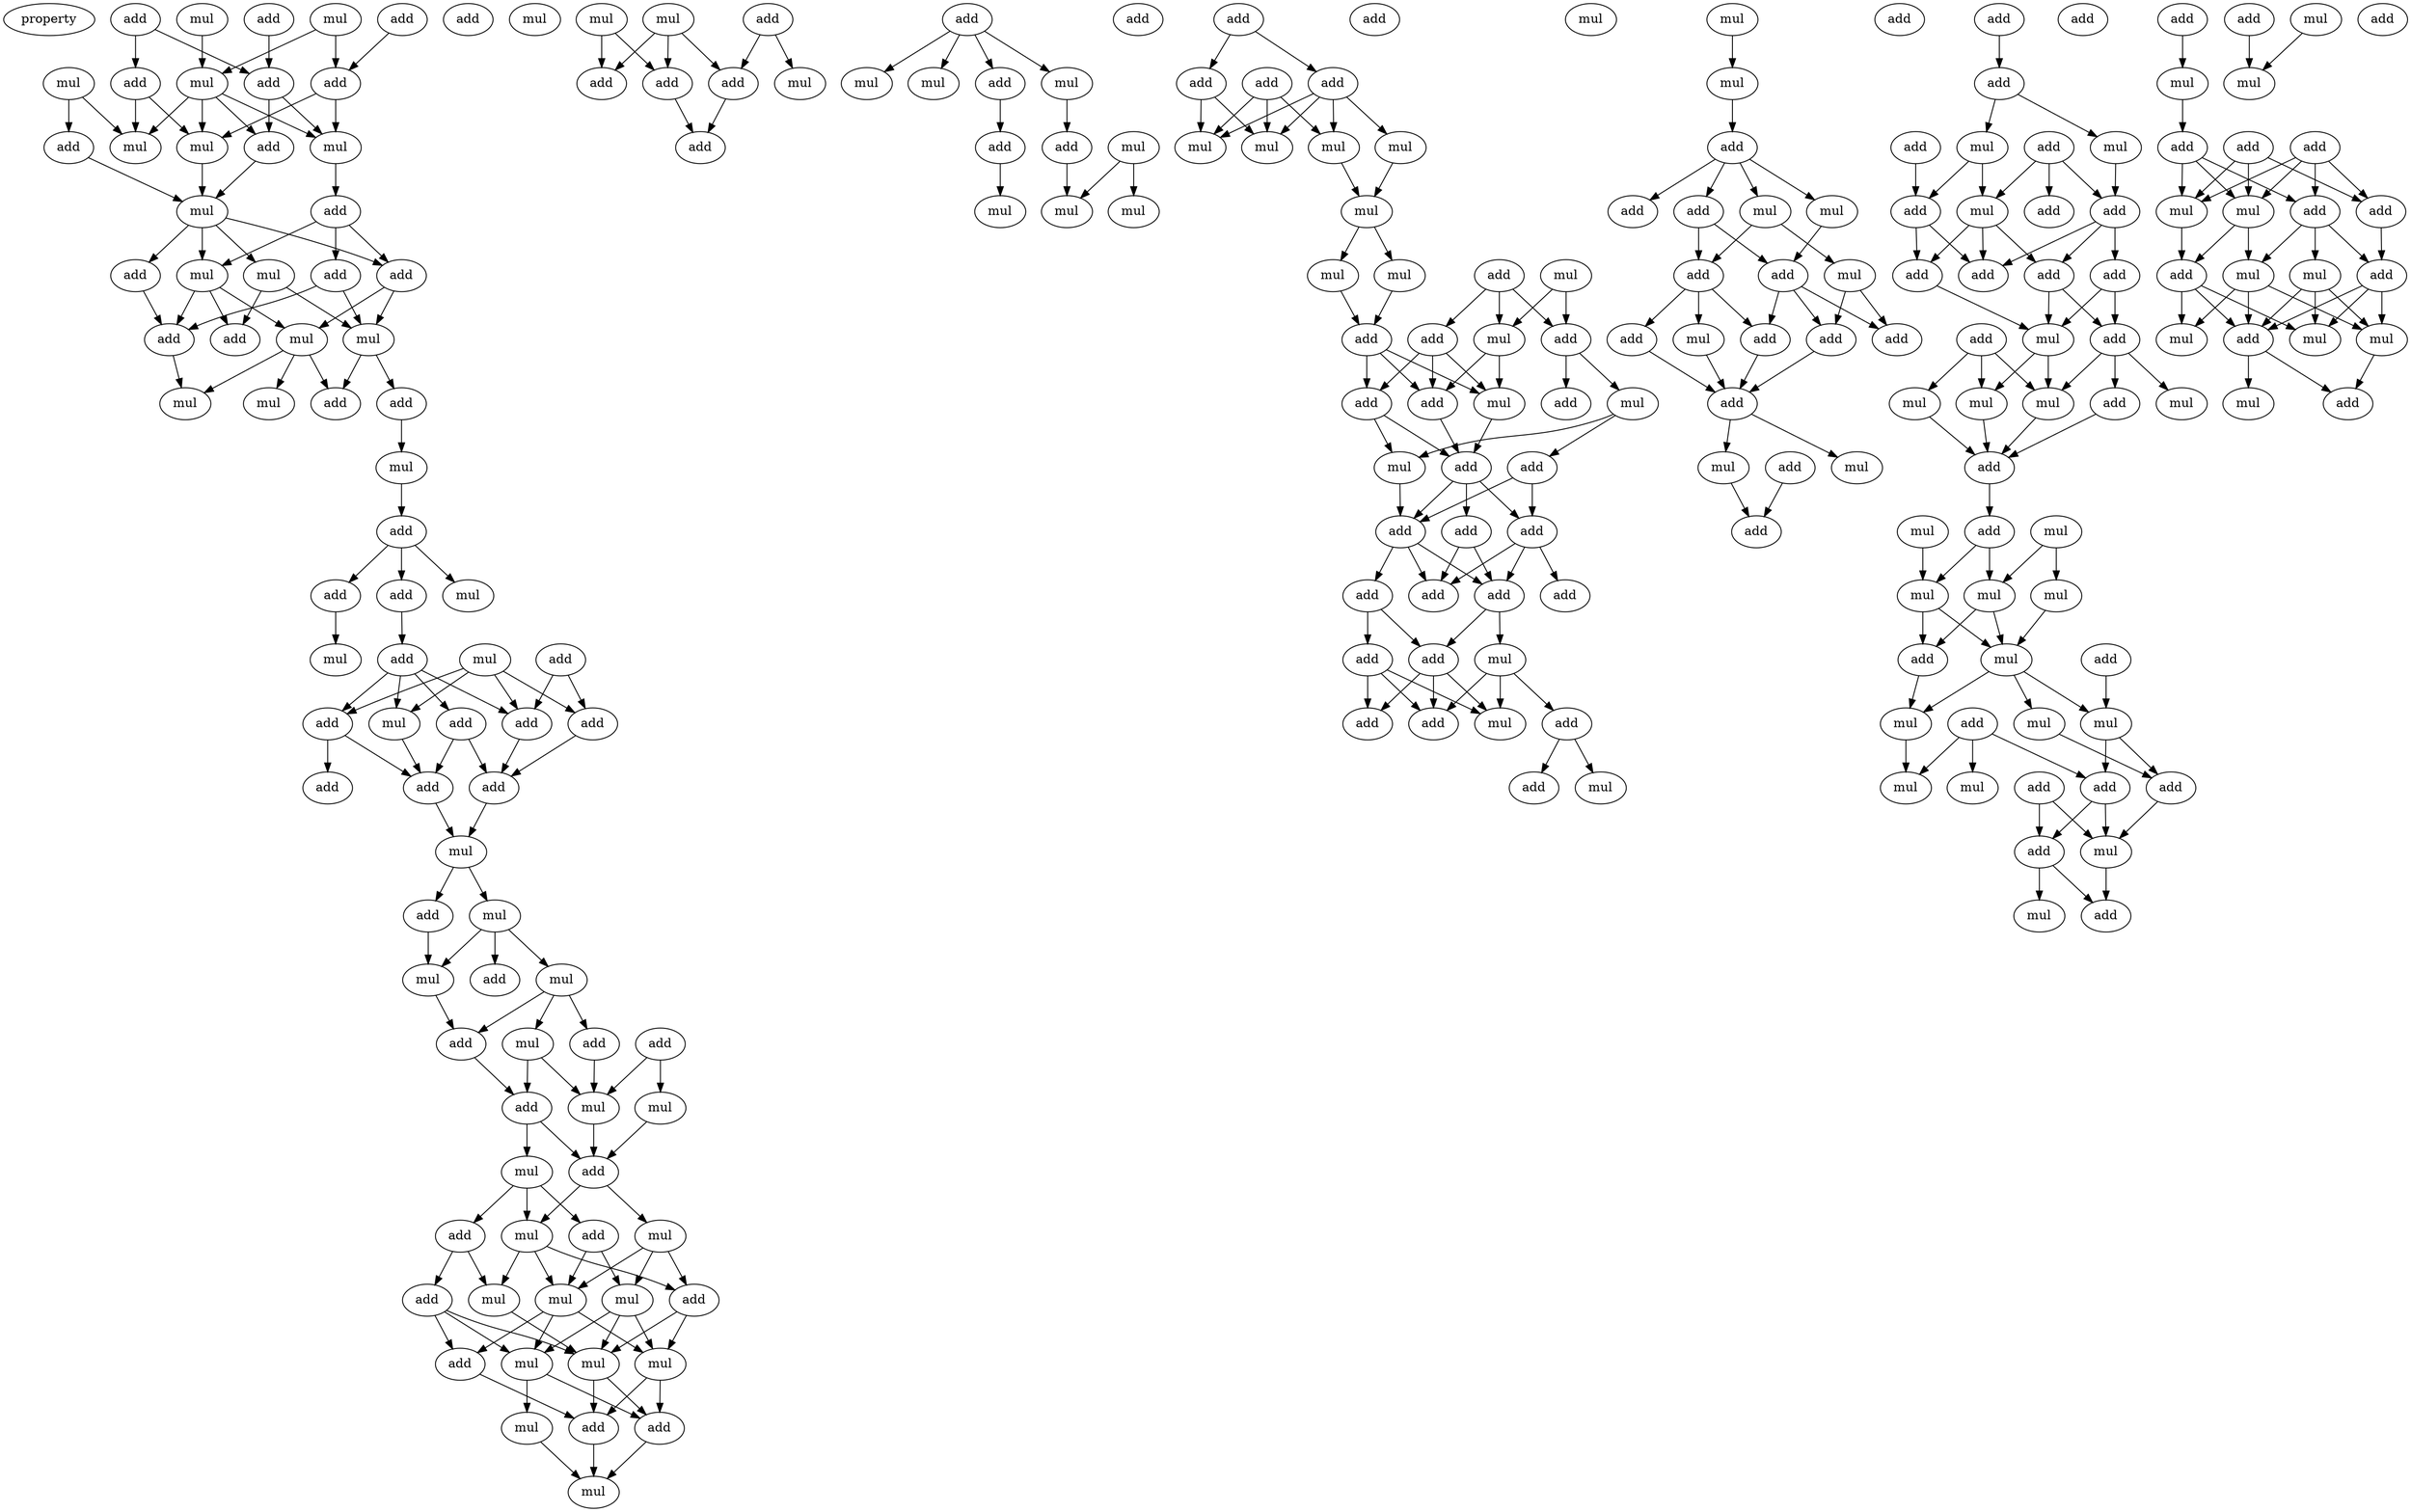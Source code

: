 digraph {
    node [fontcolor=black]
    property [mul=2,lf=1.3]
    0 [ label = mul ];
    1 [ label = add ];
    2 [ label = add ];
    3 [ label = mul ];
    4 [ label = add ];
    5 [ label = mul ];
    6 [ label = mul ];
    7 [ label = add ];
    8 [ label = add ];
    9 [ label = add ];
    10 [ label = mul ];
    11 [ label = mul ];
    12 [ label = mul ];
    13 [ label = add ];
    14 [ label = add ];
    15 [ label = mul ];
    16 [ label = add ];
    17 [ label = mul ];
    18 [ label = add ];
    19 [ label = add ];
    20 [ label = mul ];
    21 [ label = add ];
    22 [ label = mul ];
    23 [ label = add ];
    24 [ label = mul ];
    25 [ label = add ];
    26 [ label = add ];
    27 [ label = mul ];
    28 [ label = mul ];
    29 [ label = add ];
    30 [ label = mul ];
    31 [ label = add ];
    32 [ label = add ];
    33 [ label = add ];
    34 [ label = mul ];
    35 [ label = add ];
    36 [ label = mul ];
    37 [ label = mul ];
    38 [ label = add ];
    39 [ label = add ];
    40 [ label = add ];
    41 [ label = mul ];
    42 [ label = add ];
    43 [ label = add ];
    44 [ label = add ];
    45 [ label = add ];
    46 [ label = add ];
    47 [ label = mul ];
    48 [ label = add ];
    49 [ label = add ];
    50 [ label = mul ];
    51 [ label = add ];
    52 [ label = mul ];
    53 [ label = mul ];
    54 [ label = mul ];
    55 [ label = add ];
    56 [ label = mul ];
    57 [ label = add ];
    58 [ label = add ];
    59 [ label = add ];
    60 [ label = mul ];
    61 [ label = mul ];
    62 [ label = mul ];
    63 [ label = add ];
    64 [ label = mul ];
    65 [ label = add ];
    66 [ label = add ];
    67 [ label = mul ];
    68 [ label = add ];
    69 [ label = add ];
    70 [ label = mul ];
    71 [ label = mul ];
    72 [ label = mul ];
    73 [ label = mul ];
    74 [ label = mul ];
    75 [ label = add ];
    76 [ label = mul ];
    77 [ label = add ];
    78 [ label = mul ];
    79 [ label = add ];
    80 [ label = mul ];
    81 [ label = mul ];
    82 [ label = mul ];
    83 [ label = add ];
    84 [ label = add ];
    85 [ label = mul ];
    86 [ label = add ];
    87 [ label = add ];
    88 [ label = add ];
    89 [ label = add ];
    90 [ label = mul ];
    91 [ label = mul ];
    92 [ label = add ];
    93 [ label = mul ];
    94 [ label = add ];
    95 [ label = mul ];
    96 [ label = add ];
    97 [ label = mul ];
    98 [ label = mul ];
    99 [ label = mul ];
    100 [ label = add ];
    101 [ label = add ];
    102 [ label = add ];
    103 [ label = add ];
    104 [ label = add ];
    105 [ label = add ];
    106 [ label = mul ];
    107 [ label = mul ];
    108 [ label = mul ];
    109 [ label = mul ];
    110 [ label = mul ];
    111 [ label = add ];
    112 [ label = mul ];
    113 [ label = mul ];
    114 [ label = mul ];
    115 [ label = mul ];
    116 [ label = add ];
    117 [ label = mul ];
    118 [ label = add ];
    119 [ label = add ];
    120 [ label = add ];
    121 [ label = mul ];
    122 [ label = mul ];
    123 [ label = add ];
    124 [ label = add ];
    125 [ label = add ];
    126 [ label = mul ];
    127 [ label = add ];
    128 [ label = add ];
    129 [ label = add ];
    130 [ label = add ];
    131 [ label = add ];
    132 [ label = add ];
    133 [ label = add ];
    134 [ label = add ];
    135 [ label = add ];
    136 [ label = add ];
    137 [ label = mul ];
    138 [ label = add ];
    139 [ label = add ];
    140 [ label = mul ];
    141 [ label = mul ];
    142 [ label = add ];
    143 [ label = mul ];
    144 [ label = add ];
    145 [ label = mul ];
    146 [ label = add ];
    147 [ label = add ];
    148 [ label = add ];
    149 [ label = add ];
    150 [ label = mul ];
    151 [ label = mul ];
    152 [ label = add ];
    153 [ label = add ];
    154 [ label = mul ];
    155 [ label = add ];
    156 [ label = mul ];
    157 [ label = add ];
    158 [ label = add ];
    159 [ label = add ];
    160 [ label = add ];
    161 [ label = mul ];
    162 [ label = mul ];
    163 [ label = add ];
    164 [ label = add ];
    165 [ label = add ];
    166 [ label = add ];
    167 [ label = add ];
    168 [ label = add ];
    169 [ label = add ];
    170 [ label = mul ];
    171 [ label = mul ];
    172 [ label = mul ];
    173 [ label = add ];
    174 [ label = add ];
    175 [ label = add ];
    176 [ label = add ];
    177 [ label = add ];
    178 [ label = add ];
    179 [ label = add ];
    180 [ label = add ];
    181 [ label = add ];
    182 [ label = mul ];
    183 [ label = add ];
    184 [ label = mul ];
    185 [ label = mul ];
    186 [ label = mul ];
    187 [ label = mul ];
    188 [ label = add ];
    189 [ label = mul ];
    190 [ label = mul ];
    191 [ label = add ];
    192 [ label = mul ];
    193 [ label = mul ];
    194 [ label = mul ];
    195 [ label = add ];
    196 [ label = add ];
    197 [ label = mul ];
    198 [ label = add ];
    199 [ label = mul ];
    200 [ label = mul ];
    201 [ label = mul ];
    202 [ label = add ];
    203 [ label = add ];
    204 [ label = add ];
    205 [ label = mul ];
    206 [ label = mul ];
    207 [ label = add ];
    208 [ label = mul ];
    209 [ label = mul ];
    210 [ label = add ];
    211 [ label = add ];
    212 [ label = mul ];
    213 [ label = add ];
    214 [ label = add ];
    215 [ label = add ];
    216 [ label = add ];
    217 [ label = add ];
    218 [ label = mul ];
    219 [ label = mul ];
    220 [ label = mul ];
    221 [ label = mul ];
    222 [ label = add ];
    223 [ label = add ];
    224 [ label = mul ];
    225 [ label = mul ];
    226 [ label = add ];
    227 [ label = mul ];
    228 [ label = mul ];
    229 [ label = add ];
    230 [ label = add ];
    231 [ label = add ];
    232 [ label = mul ];
    233 [ label = mul ];
    0 -> 5 [ name = 0 ];
    0 -> 9 [ name = 1 ];
    1 -> 9 [ name = 2 ];
    2 -> 7 [ name = 3 ];
    2 -> 8 [ name = 4 ];
    3 -> 5 [ name = 5 ];
    4 -> 7 [ name = 6 ];
    5 -> 10 [ name = 7 ];
    5 -> 11 [ name = 8 ];
    5 -> 12 [ name = 9 ];
    5 -> 14 [ name = 10 ];
    6 -> 10 [ name = 11 ];
    6 -> 13 [ name = 12 ];
    7 -> 12 [ name = 13 ];
    7 -> 14 [ name = 14 ];
    8 -> 10 [ name = 15 ];
    8 -> 11 [ name = 16 ];
    9 -> 11 [ name = 17 ];
    9 -> 12 [ name = 18 ];
    11 -> 15 [ name = 19 ];
    12 -> 16 [ name = 20 ];
    13 -> 15 [ name = 21 ];
    14 -> 15 [ name = 22 ];
    15 -> 17 [ name = 23 ];
    15 -> 18 [ name = 24 ];
    15 -> 19 [ name = 25 ];
    15 -> 20 [ name = 26 ];
    16 -> 18 [ name = 27 ];
    16 -> 20 [ name = 28 ];
    16 -> 21 [ name = 29 ];
    17 -> 23 [ name = 30 ];
    17 -> 24 [ name = 31 ];
    18 -> 22 [ name = 32 ];
    18 -> 24 [ name = 33 ];
    19 -> 25 [ name = 34 ];
    20 -> 22 [ name = 35 ];
    20 -> 23 [ name = 36 ];
    20 -> 25 [ name = 37 ];
    21 -> 24 [ name = 38 ];
    21 -> 25 [ name = 39 ];
    22 -> 27 [ name = 40 ];
    22 -> 28 [ name = 41 ];
    22 -> 29 [ name = 42 ];
    24 -> 26 [ name = 43 ];
    24 -> 29 [ name = 44 ];
    25 -> 28 [ name = 45 ];
    26 -> 30 [ name = 46 ];
    30 -> 31 [ name = 47 ];
    31 -> 32 [ name = 48 ];
    31 -> 33 [ name = 49 ];
    31 -> 34 [ name = 50 ];
    32 -> 37 [ name = 51 ];
    33 -> 35 [ name = 52 ];
    35 -> 39 [ name = 53 ];
    35 -> 40 [ name = 54 ];
    35 -> 41 [ name = 55 ];
    35 -> 43 [ name = 56 ];
    36 -> 40 [ name = 57 ];
    36 -> 41 [ name = 58 ];
    36 -> 42 [ name = 59 ];
    36 -> 43 [ name = 60 ];
    38 -> 40 [ name = 61 ];
    38 -> 42 [ name = 62 ];
    39 -> 44 [ name = 63 ];
    39 -> 46 [ name = 64 ];
    40 -> 44 [ name = 65 ];
    41 -> 46 [ name = 66 ];
    42 -> 44 [ name = 67 ];
    43 -> 45 [ name = 68 ];
    43 -> 46 [ name = 69 ];
    44 -> 47 [ name = 70 ];
    46 -> 47 [ name = 71 ];
    47 -> 48 [ name = 72 ];
    47 -> 50 [ name = 73 ];
    48 -> 52 [ name = 74 ];
    50 -> 51 [ name = 75 ];
    50 -> 52 [ name = 76 ];
    50 -> 53 [ name = 77 ];
    52 -> 58 [ name = 78 ];
    53 -> 54 [ name = 79 ];
    53 -> 57 [ name = 80 ];
    53 -> 58 [ name = 81 ];
    54 -> 59 [ name = 82 ];
    54 -> 60 [ name = 83 ];
    55 -> 60 [ name = 84 ];
    55 -> 61 [ name = 85 ];
    57 -> 60 [ name = 86 ];
    58 -> 59 [ name = 87 ];
    59 -> 62 [ name = 88 ];
    59 -> 63 [ name = 89 ];
    60 -> 63 [ name = 90 ];
    61 -> 63 [ name = 91 ];
    62 -> 64 [ name = 92 ];
    62 -> 65 [ name = 93 ];
    62 -> 66 [ name = 94 ];
    63 -> 64 [ name = 95 ];
    63 -> 67 [ name = 96 ];
    64 -> 69 [ name = 97 ];
    64 -> 71 [ name = 98 ];
    64 -> 72 [ name = 99 ];
    65 -> 68 [ name = 100 ];
    65 -> 72 [ name = 101 ];
    66 -> 70 [ name = 102 ];
    66 -> 71 [ name = 103 ];
    67 -> 69 [ name = 104 ];
    67 -> 70 [ name = 105 ];
    67 -> 71 [ name = 106 ];
    68 -> 73 [ name = 107 ];
    68 -> 75 [ name = 108 ];
    68 -> 76 [ name = 109 ];
    69 -> 74 [ name = 110 ];
    69 -> 76 [ name = 111 ];
    70 -> 73 [ name = 112 ];
    70 -> 74 [ name = 113 ];
    70 -> 76 [ name = 114 ];
    71 -> 73 [ name = 115 ];
    71 -> 74 [ name = 116 ];
    71 -> 75 [ name = 117 ];
    72 -> 76 [ name = 118 ];
    73 -> 77 [ name = 119 ];
    73 -> 78 [ name = 120 ];
    74 -> 77 [ name = 121 ];
    74 -> 79 [ name = 122 ];
    75 -> 79 [ name = 123 ];
    76 -> 77 [ name = 124 ];
    76 -> 79 [ name = 125 ];
    77 -> 80 [ name = 126 ];
    78 -> 80 [ name = 127 ];
    79 -> 80 [ name = 128 ];
    81 -> 84 [ name = 129 ];
    81 -> 86 [ name = 130 ];
    81 -> 87 [ name = 131 ];
    82 -> 84 [ name = 132 ];
    82 -> 86 [ name = 133 ];
    83 -> 85 [ name = 134 ];
    83 -> 87 [ name = 135 ];
    86 -> 88 [ name = 136 ];
    87 -> 88 [ name = 137 ];
    89 -> 90 [ name = 138 ];
    89 -> 91 [ name = 139 ];
    89 -> 92 [ name = 140 ];
    89 -> 93 [ name = 141 ];
    92 -> 94 [ name = 142 ];
    93 -> 96 [ name = 143 ];
    94 -> 98 [ name = 144 ];
    95 -> 97 [ name = 145 ];
    95 -> 99 [ name = 146 ];
    96 -> 99 [ name = 147 ];
    101 -> 102 [ name = 148 ];
    101 -> 103 [ name = 149 ];
    102 -> 107 [ name = 150 ];
    102 -> 108 [ name = 151 ];
    103 -> 106 [ name = 152 ];
    103 -> 107 [ name = 153 ];
    103 -> 108 [ name = 154 ];
    103 -> 109 [ name = 155 ];
    104 -> 106 [ name = 156 ];
    104 -> 107 [ name = 157 ];
    104 -> 108 [ name = 158 ];
    106 -> 110 [ name = 159 ];
    109 -> 110 [ name = 160 ];
    110 -> 112 [ name = 161 ];
    110 -> 114 [ name = 162 ];
    111 -> 117 [ name = 163 ];
    111 -> 118 [ name = 164 ];
    111 -> 119 [ name = 165 ];
    112 -> 116 [ name = 166 ];
    113 -> 117 [ name = 167 ];
    113 -> 118 [ name = 168 ];
    114 -> 116 [ name = 169 ];
    116 -> 120 [ name = 170 ];
    116 -> 122 [ name = 171 ];
    116 -> 124 [ name = 172 ];
    117 -> 122 [ name = 173 ];
    117 -> 124 [ name = 174 ];
    118 -> 121 [ name = 175 ];
    118 -> 123 [ name = 176 ];
    119 -> 120 [ name = 177 ];
    119 -> 122 [ name = 178 ];
    119 -> 124 [ name = 179 ];
    120 -> 126 [ name = 180 ];
    120 -> 127 [ name = 181 ];
    121 -> 125 [ name = 182 ];
    121 -> 126 [ name = 183 ];
    122 -> 127 [ name = 184 ];
    124 -> 127 [ name = 185 ];
    125 -> 128 [ name = 186 ];
    125 -> 130 [ name = 187 ];
    126 -> 130 [ name = 188 ];
    127 -> 128 [ name = 189 ];
    127 -> 129 [ name = 190 ];
    127 -> 130 [ name = 191 ];
    128 -> 131 [ name = 192 ];
    128 -> 132 [ name = 193 ];
    128 -> 134 [ name = 194 ];
    129 -> 132 [ name = 195 ];
    129 -> 134 [ name = 196 ];
    130 -> 132 [ name = 197 ];
    130 -> 133 [ name = 198 ];
    130 -> 134 [ name = 199 ];
    133 -> 135 [ name = 200 ];
    133 -> 136 [ name = 201 ];
    134 -> 136 [ name = 202 ];
    134 -> 137 [ name = 203 ];
    135 -> 138 [ name = 204 ];
    135 -> 141 [ name = 205 ];
    135 -> 142 [ name = 206 ];
    136 -> 138 [ name = 207 ];
    136 -> 141 [ name = 208 ];
    136 -> 142 [ name = 209 ];
    137 -> 138 [ name = 210 ];
    137 -> 139 [ name = 211 ];
    137 -> 141 [ name = 212 ];
    139 -> 144 [ name = 213 ];
    139 -> 145 [ name = 214 ];
    140 -> 143 [ name = 215 ];
    143 -> 146 [ name = 216 ];
    146 -> 147 [ name = 217 ];
    146 -> 149 [ name = 218 ];
    146 -> 150 [ name = 219 ];
    146 -> 151 [ name = 220 ];
    149 -> 152 [ name = 221 ];
    149 -> 153 [ name = 222 ];
    150 -> 153 [ name = 223 ];
    150 -> 154 [ name = 224 ];
    151 -> 152 [ name = 225 ];
    152 -> 157 [ name = 226 ];
    152 -> 158 [ name = 227 ];
    152 -> 159 [ name = 228 ];
    153 -> 155 [ name = 229 ];
    153 -> 156 [ name = 230 ];
    153 -> 157 [ name = 231 ];
    154 -> 158 [ name = 232 ];
    154 -> 159 [ name = 233 ];
    155 -> 160 [ name = 234 ];
    156 -> 160 [ name = 235 ];
    157 -> 160 [ name = 236 ];
    158 -> 160 [ name = 237 ];
    160 -> 161 [ name = 238 ];
    160 -> 162 [ name = 239 ];
    161 -> 164 [ name = 240 ];
    163 -> 164 [ name = 241 ];
    165 -> 166 [ name = 242 ];
    166 -> 170 [ name = 243 ];
    166 -> 171 [ name = 244 ];
    167 -> 174 [ name = 245 ];
    169 -> 172 [ name = 246 ];
    169 -> 173 [ name = 247 ];
    169 -> 175 [ name = 248 ];
    170 -> 173 [ name = 249 ];
    171 -> 172 [ name = 250 ];
    171 -> 174 [ name = 251 ];
    172 -> 176 [ name = 252 ];
    172 -> 178 [ name = 253 ];
    172 -> 179 [ name = 254 ];
    173 -> 176 [ name = 255 ];
    173 -> 177 [ name = 256 ];
    173 -> 179 [ name = 257 ];
    174 -> 176 [ name = 258 ];
    174 -> 178 [ name = 259 ];
    177 -> 181 [ name = 260 ];
    177 -> 182 [ name = 261 ];
    178 -> 182 [ name = 262 ];
    179 -> 181 [ name = 263 ];
    179 -> 182 [ name = 264 ];
    180 -> 184 [ name = 265 ];
    180 -> 186 [ name = 266 ];
    180 -> 187 [ name = 267 ];
    181 -> 183 [ name = 268 ];
    181 -> 184 [ name = 269 ];
    181 -> 185 [ name = 270 ];
    182 -> 184 [ name = 271 ];
    182 -> 186 [ name = 272 ];
    183 -> 188 [ name = 273 ];
    184 -> 188 [ name = 274 ];
    186 -> 188 [ name = 275 ];
    187 -> 188 [ name = 276 ];
    188 -> 191 [ name = 277 ];
    189 -> 193 [ name = 278 ];
    189 -> 194 [ name = 279 ];
    190 -> 192 [ name = 280 ];
    191 -> 192 [ name = 281 ];
    191 -> 194 [ name = 282 ];
    192 -> 195 [ name = 283 ];
    192 -> 197 [ name = 284 ];
    193 -> 197 [ name = 285 ];
    194 -> 195 [ name = 286 ];
    194 -> 197 [ name = 287 ];
    195 -> 201 [ name = 288 ];
    196 -> 199 [ name = 289 ];
    197 -> 199 [ name = 290 ];
    197 -> 200 [ name = 291 ];
    197 -> 201 [ name = 292 ];
    198 -> 204 [ name = 293 ];
    198 -> 205 [ name = 294 ];
    198 -> 206 [ name = 295 ];
    199 -> 203 [ name = 296 ];
    199 -> 204 [ name = 297 ];
    200 -> 203 [ name = 298 ];
    201 -> 206 [ name = 299 ];
    202 -> 207 [ name = 300 ];
    202 -> 208 [ name = 301 ];
    203 -> 208 [ name = 302 ];
    204 -> 207 [ name = 303 ];
    204 -> 208 [ name = 304 ];
    207 -> 209 [ name = 305 ];
    207 -> 211 [ name = 306 ];
    208 -> 211 [ name = 307 ];
    210 -> 212 [ name = 308 ];
    212 -> 215 [ name = 309 ];
    213 -> 216 [ name = 310 ];
    213 -> 218 [ name = 311 ];
    213 -> 219 [ name = 312 ];
    214 -> 216 [ name = 313 ];
    214 -> 217 [ name = 314 ];
    214 -> 218 [ name = 315 ];
    214 -> 219 [ name = 316 ];
    215 -> 217 [ name = 317 ];
    215 -> 218 [ name = 318 ];
    215 -> 219 [ name = 319 ];
    216 -> 222 [ name = 320 ];
    217 -> 220 [ name = 321 ];
    217 -> 221 [ name = 322 ];
    217 -> 222 [ name = 323 ];
    218 -> 223 [ name = 324 ];
    219 -> 221 [ name = 325 ];
    219 -> 223 [ name = 326 ];
    220 -> 224 [ name = 327 ];
    220 -> 225 [ name = 328 ];
    220 -> 226 [ name = 329 ];
    221 -> 224 [ name = 330 ];
    221 -> 226 [ name = 331 ];
    221 -> 227 [ name = 332 ];
    222 -> 224 [ name = 333 ];
    222 -> 225 [ name = 334 ];
    222 -> 226 [ name = 335 ];
    223 -> 225 [ name = 336 ];
    223 -> 226 [ name = 337 ];
    223 -> 227 [ name = 338 ];
    224 -> 229 [ name = 339 ];
    226 -> 228 [ name = 340 ];
    226 -> 229 [ name = 341 ];
    230 -> 233 [ name = 342 ];
    232 -> 233 [ name = 343 ];
}
